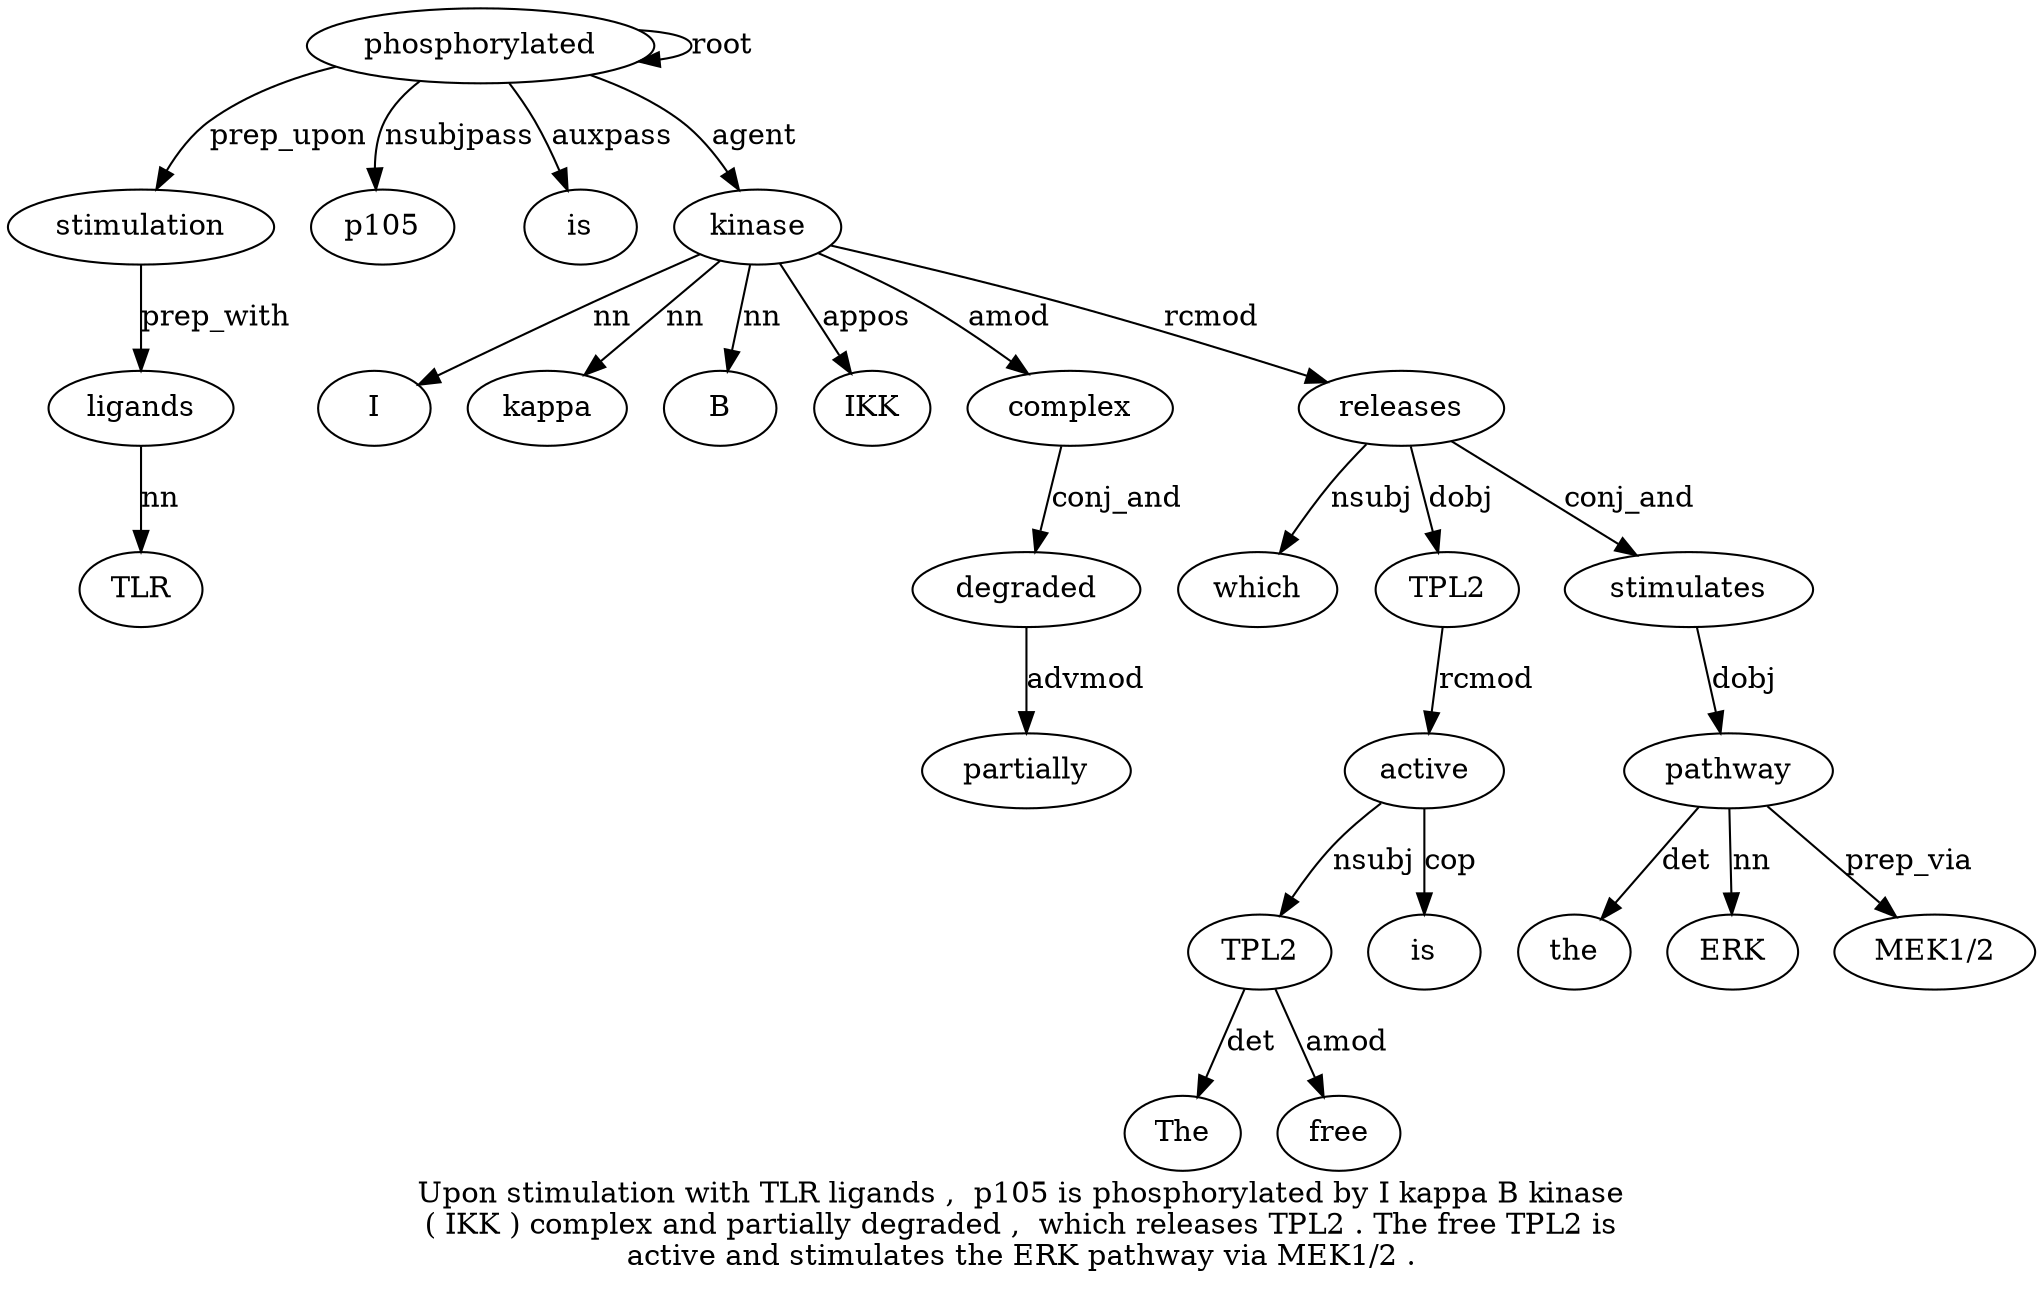 digraph "Upon stimulation with TLR ligands ,  p105 is phosphorylated by I kappa B kinase ( IKK ) complex and partially degraded ,  which releases TPL2 . The free TPL2 is active and stimulates the ERK pathway via MEK1/2 ." {
label="Upon stimulation with TLR ligands ,  p105 is phosphorylated by I kappa B kinase
( IKK ) complex and partially degraded ,  which releases TPL2 . The free TPL2 is
active and stimulates the ERK pathway via MEK1/2 .";
phosphorylated9 [style=filled, fillcolor=white, label=phosphorylated];
stimulation2 [style=filled, fillcolor=white, label=stimulation];
phosphorylated9 -> stimulation2  [label=prep_upon];
ligands5 [style=filled, fillcolor=white, label=ligands];
TLR4 [style=filled, fillcolor=white, label=TLR];
ligands5 -> TLR4  [label=nn];
stimulation2 -> ligands5  [label=prep_with];
p1057 [style=filled, fillcolor=white, label=p105];
phosphorylated9 -> p1057  [label=nsubjpass];
is8 [style=filled, fillcolor=white, label=is];
phosphorylated9 -> is8  [label=auxpass];
phosphorylated9 -> phosphorylated9  [label=root];
kinase14 [style=filled, fillcolor=white, label=kinase];
I11 [style=filled, fillcolor=white, label=I];
kinase14 -> I11  [label=nn];
kappa12 [style=filled, fillcolor=white, label=kappa];
kinase14 -> kappa12  [label=nn];
B13 [style=filled, fillcolor=white, label=B];
kinase14 -> B13  [label=nn];
phosphorylated9 -> kinase14  [label=agent];
IKK16 [style=filled, fillcolor=white, label=IKK];
kinase14 -> IKK16  [label=appos];
complex18 [style=filled, fillcolor=white, label=complex];
kinase14 -> complex18  [label=amod];
degraded21 [style=filled, fillcolor=white, label=degraded];
partially20 [style=filled, fillcolor=white, label=partially];
degraded21 -> partially20  [label=advmod];
complex18 -> degraded21  [label=conj_and];
releases24 [style=filled, fillcolor=white, label=releases];
which23 [style=filled, fillcolor=white, label=which];
releases24 -> which23  [label=nsubj];
kinase14 -> releases24  [label=rcmod];
TPL225 [style=filled, fillcolor=white, label=TPL2];
releases24 -> TPL225  [label=dobj];
TPL229 [style=filled, fillcolor=white, label=TPL2];
The27 [style=filled, fillcolor=white, label=The];
TPL229 -> The27  [label=det];
free28 [style=filled, fillcolor=white, label=free];
TPL229 -> free28  [label=amod];
active31 [style=filled, fillcolor=white, label=active];
active31 -> TPL229  [label=nsubj];
is30 [style=filled, fillcolor=white, label=is];
active31 -> is30  [label=cop];
TPL225 -> active31  [label=rcmod];
stimulates33 [style=filled, fillcolor=white, label=stimulates];
releases24 -> stimulates33  [label=conj_and];
pathway36 [style=filled, fillcolor=white, label=pathway];
the34 [style=filled, fillcolor=white, label=the];
pathway36 -> the34  [label=det];
ERK35 [style=filled, fillcolor=white, label=ERK];
pathway36 -> ERK35  [label=nn];
stimulates33 -> pathway36  [label=dobj];
"MEK1/238" [style=filled, fillcolor=white, label="MEK1/2"];
pathway36 -> "MEK1/238"  [label=prep_via];
}
